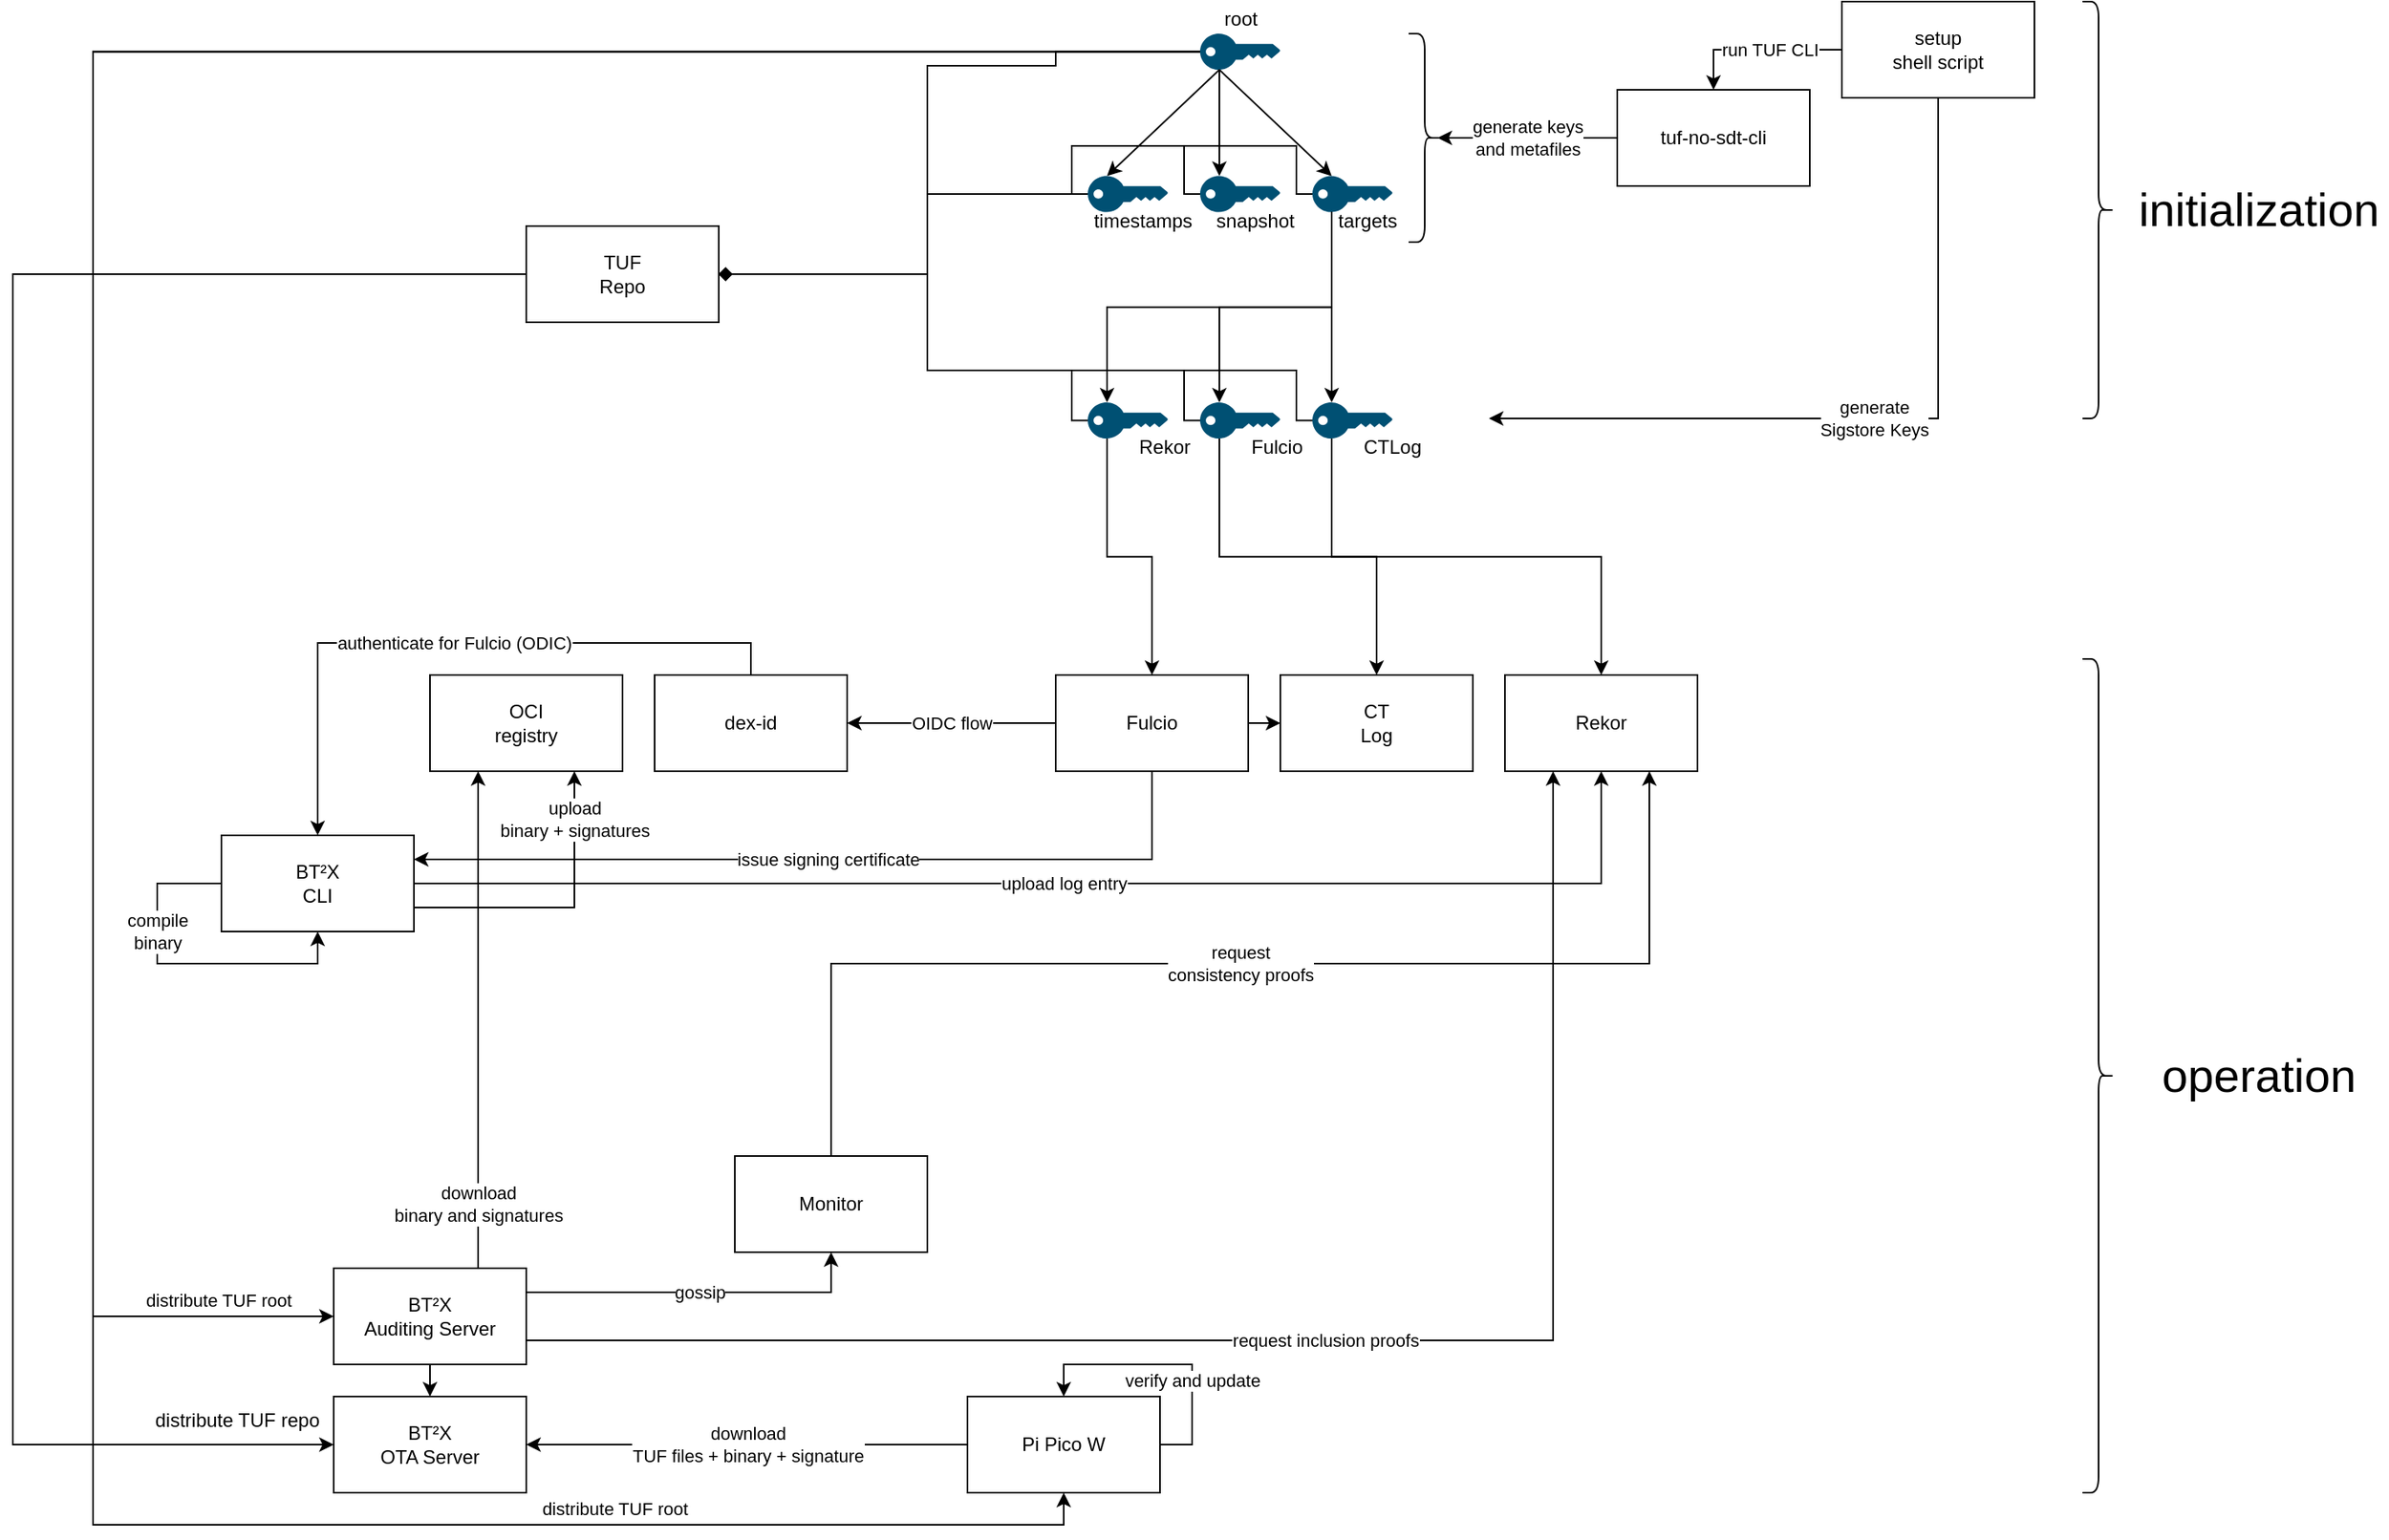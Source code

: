 <mxfile version="24.7.8">
  <diagram name="Page-1" id="fx91Adepv0VYtfNhumiC">
    <mxGraphModel dx="2728" dy="1117" grid="1" gridSize="10" guides="1" tooltips="1" connect="1" arrows="1" fold="1" page="1" pageScale="1" pageWidth="850" pageHeight="1100" math="0" shadow="0">
      <root>
        <mxCell id="0" />
        <mxCell id="1" parent="0" />
        <mxCell id="6DprkYsd2Tkq_32zS_Cf-41" style="edgeStyle=orthogonalEdgeStyle;rounded=0;orthogonalLoop=1;jettySize=auto;html=1;exitX=0;exitY=0.5;exitDx=0;exitDy=0;exitPerimeter=0;entryX=1;entryY=0.5;entryDx=0;entryDy=0;endArrow=diamond;endFill=1;" edge="1" parent="1" source="6DprkYsd2Tkq_32zS_Cf-2" target="6DprkYsd2Tkq_32zS_Cf-40">
          <mxGeometry relative="1" as="geometry">
            <Array as="points">
              <mxPoint x="280" y="260" />
              <mxPoint x="280" y="310" />
            </Array>
          </mxGeometry>
        </mxCell>
        <mxCell id="6DprkYsd2Tkq_32zS_Cf-2" value="timestamps" style="points=[[0,0.5,0],[0.24,0,0],[0.5,0.28,0],[0.995,0.475,0],[0.5,0.72,0],[0.24,1,0]];verticalLabelPosition=bottom;sketch=0;html=1;verticalAlign=top;aspect=fixed;align=center;pointerEvents=1;shape=mxgraph.cisco19.key;fillColor=#005073;strokeColor=none;spacingLeft=17;spacingTop=-8;" vertex="1" parent="1">
          <mxGeometry x="380" y="248.75" width="50" height="22.5" as="geometry" />
        </mxCell>
        <mxCell id="6DprkYsd2Tkq_32zS_Cf-43" style="edgeStyle=orthogonalEdgeStyle;rounded=0;orthogonalLoop=1;jettySize=auto;html=1;exitX=0;exitY=0.5;exitDx=0;exitDy=0;exitPerimeter=0;entryX=1;entryY=0.5;entryDx=0;entryDy=0;endArrow=diamond;endFill=1;" edge="1" parent="1" source="6DprkYsd2Tkq_32zS_Cf-3" target="6DprkYsd2Tkq_32zS_Cf-40">
          <mxGeometry relative="1" as="geometry">
            <Array as="points">
              <mxPoint x="440" y="260" />
              <mxPoint x="440" y="230" />
              <mxPoint x="370" y="230" />
              <mxPoint x="370" y="260" />
              <mxPoint x="280" y="260" />
              <mxPoint x="280" y="310" />
            </Array>
          </mxGeometry>
        </mxCell>
        <mxCell id="6DprkYsd2Tkq_32zS_Cf-3" value="snapshot" style="points=[[0,0.5,0],[0.24,0,0],[0.5,0.28,0],[0.995,0.475,0],[0.5,0.72,0],[0.24,1,0]];verticalLabelPosition=bottom;sketch=0;html=1;verticalAlign=top;aspect=fixed;align=center;pointerEvents=1;shape=mxgraph.cisco19.key;fillColor=#005073;strokeColor=none;spacingLeft=17;spacingTop=-8;" vertex="1" parent="1">
          <mxGeometry x="450" y="248.75" width="50" height="22.5" as="geometry" />
        </mxCell>
        <mxCell id="6DprkYsd2Tkq_32zS_Cf-44" style="edgeStyle=orthogonalEdgeStyle;rounded=0;orthogonalLoop=1;jettySize=auto;html=1;exitX=0;exitY=0.5;exitDx=0;exitDy=0;exitPerimeter=0;endArrow=diamond;endFill=1;" edge="1" parent="1" source="6DprkYsd2Tkq_32zS_Cf-4">
          <mxGeometry relative="1" as="geometry">
            <mxPoint x="150" y="310" as="targetPoint" />
            <Array as="points">
              <mxPoint x="510" y="260" />
              <mxPoint x="510" y="230" />
              <mxPoint x="370" y="230" />
              <mxPoint x="370" y="260" />
              <mxPoint x="280" y="260" />
              <mxPoint x="280" y="310" />
            </Array>
          </mxGeometry>
        </mxCell>
        <mxCell id="6DprkYsd2Tkq_32zS_Cf-4" value="targets" style="points=[[0,0.5,0],[0.24,0,0],[0.5,0.28,0],[0.995,0.475,0],[0.5,0.72,0],[0.24,1,0]];verticalLabelPosition=bottom;sketch=0;html=1;verticalAlign=top;aspect=fixed;align=center;pointerEvents=1;shape=mxgraph.cisco19.key;fillColor=#005073;strokeColor=none;spacingLeft=17;spacingTop=-8;" vertex="1" parent="1">
          <mxGeometry x="520" y="248.75" width="50" height="22.5" as="geometry" />
        </mxCell>
        <mxCell id="6DprkYsd2Tkq_32zS_Cf-5" value="tuf-no-sdt-cli" style="rounded=0;whiteSpace=wrap;html=1;" vertex="1" parent="1">
          <mxGeometry x="710" y="195" width="120" height="60" as="geometry" />
        </mxCell>
        <mxCell id="6DprkYsd2Tkq_32zS_Cf-42" style="edgeStyle=orthogonalEdgeStyle;rounded=0;orthogonalLoop=1;jettySize=auto;html=1;exitX=0;exitY=0.5;exitDx=0;exitDy=0;exitPerimeter=0;entryX=1;entryY=0.5;entryDx=0;entryDy=0;endArrow=diamond;endFill=1;" edge="1" parent="1" source="6DprkYsd2Tkq_32zS_Cf-6" target="6DprkYsd2Tkq_32zS_Cf-40">
          <mxGeometry relative="1" as="geometry">
            <Array as="points">
              <mxPoint x="360" y="171" />
              <mxPoint x="360" y="180" />
              <mxPoint x="280" y="180" />
              <mxPoint x="280" y="310" />
            </Array>
          </mxGeometry>
        </mxCell>
        <mxCell id="6DprkYsd2Tkq_32zS_Cf-49" value="distribute TUF root" style="edgeStyle=orthogonalEdgeStyle;rounded=0;orthogonalLoop=1;jettySize=auto;html=1;exitX=0;exitY=0.5;exitDx=0;exitDy=0;exitPerimeter=0;entryX=0;entryY=0.5;entryDx=0;entryDy=0;" edge="1" parent="1" source="6DprkYsd2Tkq_32zS_Cf-6" target="6DprkYsd2Tkq_32zS_Cf-35">
          <mxGeometry x="0.912" y="10" relative="1" as="geometry">
            <Array as="points">
              <mxPoint x="-240" y="171" />
              <mxPoint x="-240" y="960" />
            </Array>
            <mxPoint as="offset" />
          </mxGeometry>
        </mxCell>
        <mxCell id="6DprkYsd2Tkq_32zS_Cf-53" value="distribute TUF root" style="edgeStyle=orthogonalEdgeStyle;rounded=0;orthogonalLoop=1;jettySize=auto;html=1;exitX=0;exitY=0.5;exitDx=0;exitDy=0;exitPerimeter=0;entryX=0.5;entryY=1;entryDx=0;entryDy=0;" edge="1" parent="1" source="6DprkYsd2Tkq_32zS_Cf-6" target="6DprkYsd2Tkq_32zS_Cf-51">
          <mxGeometry x="0.731" y="10" relative="1" as="geometry">
            <Array as="points">
              <mxPoint x="-240" y="171" />
              <mxPoint x="-240" y="1090" />
              <mxPoint x="365" y="1090" />
            </Array>
            <mxPoint as="offset" />
          </mxGeometry>
        </mxCell>
        <mxCell id="6DprkYsd2Tkq_32zS_Cf-6" value="root" style="points=[[0,0.5,0],[0.24,0,0],[0.5,0.28,0],[0.995,0.475,0],[0.5,0.72,0],[0.24,1,0]];verticalLabelPosition=top;sketch=0;html=1;verticalAlign=bottom;aspect=fixed;align=center;pointerEvents=1;shape=mxgraph.cisco19.key;fillColor=#005073;strokeColor=none;labelPosition=center;" vertex="1" parent="1">
          <mxGeometry x="450" y="160" width="50" height="22.5" as="geometry" />
        </mxCell>
        <mxCell id="6DprkYsd2Tkq_32zS_Cf-16" style="edgeStyle=orthogonalEdgeStyle;rounded=0;orthogonalLoop=1;jettySize=auto;html=1;exitX=0.24;exitY=1;exitDx=0;exitDy=0;exitPerimeter=0;entryX=0.5;entryY=0;entryDx=0;entryDy=0;" edge="1" parent="1" source="6DprkYsd2Tkq_32zS_Cf-7" target="6DprkYsd2Tkq_32zS_Cf-11">
          <mxGeometry relative="1" as="geometry" />
        </mxCell>
        <mxCell id="6DprkYsd2Tkq_32zS_Cf-45" style="edgeStyle=orthogonalEdgeStyle;rounded=0;orthogonalLoop=1;jettySize=auto;html=1;exitX=0;exitY=0.5;exitDx=0;exitDy=0;exitPerimeter=0;entryX=1;entryY=0.5;entryDx=0;entryDy=0;endArrow=diamond;endFill=1;" edge="1" parent="1" source="6DprkYsd2Tkq_32zS_Cf-7" target="6DprkYsd2Tkq_32zS_Cf-40">
          <mxGeometry relative="1" as="geometry">
            <Array as="points">
              <mxPoint x="370" y="401" />
              <mxPoint x="370" y="370" />
              <mxPoint x="280" y="370" />
              <mxPoint x="280" y="310" />
            </Array>
          </mxGeometry>
        </mxCell>
        <mxCell id="6DprkYsd2Tkq_32zS_Cf-7" value="Rekor" style="points=[[0,0.5,0],[0.24,0,0],[0.5,0.28,0],[0.995,0.475,0],[0.5,0.72,0],[0.24,1,0]];verticalLabelPosition=bottom;sketch=0;html=1;verticalAlign=top;aspect=fixed;align=left;pointerEvents=1;shape=mxgraph.cisco19.key;fillColor=#005073;strokeColor=none;labelPosition=right;spacingLeft=-20;spacingBottom=0;spacingTop=-9;" vertex="1" parent="1">
          <mxGeometry x="380" y="390" width="50" height="22.5" as="geometry" />
        </mxCell>
        <mxCell id="6DprkYsd2Tkq_32zS_Cf-17" style="edgeStyle=orthogonalEdgeStyle;rounded=0;orthogonalLoop=1;jettySize=auto;html=1;exitX=0.24;exitY=1;exitDx=0;exitDy=0;exitPerimeter=0;entryX=0.5;entryY=0;entryDx=0;entryDy=0;" edge="1" parent="1" source="6DprkYsd2Tkq_32zS_Cf-8" target="6DprkYsd2Tkq_32zS_Cf-12">
          <mxGeometry relative="1" as="geometry" />
        </mxCell>
        <mxCell id="6DprkYsd2Tkq_32zS_Cf-46" style="edgeStyle=orthogonalEdgeStyle;rounded=0;orthogonalLoop=1;jettySize=auto;html=1;exitX=0;exitY=0.5;exitDx=0;exitDy=0;exitPerimeter=0;entryX=1;entryY=0.5;entryDx=0;entryDy=0;endArrow=diamondThin;endFill=1;" edge="1" parent="1" source="6DprkYsd2Tkq_32zS_Cf-8" target="6DprkYsd2Tkq_32zS_Cf-40">
          <mxGeometry relative="1" as="geometry">
            <Array as="points">
              <mxPoint x="440" y="401" />
              <mxPoint x="440" y="370" />
              <mxPoint x="280" y="370" />
              <mxPoint x="280" y="310" />
            </Array>
          </mxGeometry>
        </mxCell>
        <mxCell id="6DprkYsd2Tkq_32zS_Cf-8" value="Fulcio" style="points=[[0,0.5,0],[0.24,0,0],[0.5,0.28,0],[0.995,0.475,0],[0.5,0.72,0],[0.24,1,0]];verticalLabelPosition=bottom;sketch=0;html=1;verticalAlign=top;aspect=fixed;align=left;pointerEvents=1;shape=mxgraph.cisco19.key;fillColor=#005073;strokeColor=none;labelPosition=right;spacingLeft=-20;spacingBottom=0;spacingTop=-9;" vertex="1" parent="1">
          <mxGeometry x="450" y="390" width="50" height="22.5" as="geometry" />
        </mxCell>
        <mxCell id="6DprkYsd2Tkq_32zS_Cf-18" style="edgeStyle=orthogonalEdgeStyle;rounded=0;orthogonalLoop=1;jettySize=auto;html=1;exitX=0.24;exitY=1;exitDx=0;exitDy=0;exitPerimeter=0;entryX=0.5;entryY=0;entryDx=0;entryDy=0;" edge="1" parent="1" source="6DprkYsd2Tkq_32zS_Cf-9" target="6DprkYsd2Tkq_32zS_Cf-13">
          <mxGeometry relative="1" as="geometry" />
        </mxCell>
        <mxCell id="6DprkYsd2Tkq_32zS_Cf-47" style="edgeStyle=orthogonalEdgeStyle;rounded=0;orthogonalLoop=1;jettySize=auto;html=1;exitX=0;exitY=0.5;exitDx=0;exitDy=0;exitPerimeter=0;endArrow=diamond;endFill=1;" edge="1" parent="1" source="6DprkYsd2Tkq_32zS_Cf-9">
          <mxGeometry relative="1" as="geometry">
            <mxPoint x="150.0" y="310" as="targetPoint" />
            <Array as="points">
              <mxPoint x="510" y="401" />
              <mxPoint x="510" y="370" />
              <mxPoint x="280" y="370" />
              <mxPoint x="280" y="310" />
            </Array>
          </mxGeometry>
        </mxCell>
        <mxCell id="6DprkYsd2Tkq_32zS_Cf-9" value="CTLog" style="points=[[0,0.5,0],[0.24,0,0],[0.5,0.28,0],[0.995,0.475,0],[0.5,0.72,0],[0.24,1,0]];verticalLabelPosition=bottom;sketch=0;html=1;verticalAlign=top;aspect=fixed;align=left;pointerEvents=1;shape=mxgraph.cisco19.key;fillColor=#005073;strokeColor=none;labelPosition=right;spacingLeft=-20;spacingBottom=0;spacingTop=-9;" vertex="1" parent="1">
          <mxGeometry x="520" y="390" width="50" height="22.5" as="geometry" />
        </mxCell>
        <mxCell id="6DprkYsd2Tkq_32zS_Cf-14" value="run TUF CLI" style="edgeStyle=orthogonalEdgeStyle;rounded=0;orthogonalLoop=1;jettySize=auto;html=1;exitX=0;exitY=0.5;exitDx=0;exitDy=0;entryX=0.5;entryY=0;entryDx=0;entryDy=0;" edge="1" parent="1" source="6DprkYsd2Tkq_32zS_Cf-10" target="6DprkYsd2Tkq_32zS_Cf-5">
          <mxGeometry x="-0.13" relative="1" as="geometry">
            <mxPoint as="offset" />
          </mxGeometry>
        </mxCell>
        <mxCell id="6DprkYsd2Tkq_32zS_Cf-15" value="generate&lt;br&gt;Sigstore Keys" style="edgeStyle=orthogonalEdgeStyle;rounded=0;orthogonalLoop=1;jettySize=auto;html=1;exitX=0.5;exitY=1;exitDx=0;exitDy=0;" edge="1" parent="1" source="6DprkYsd2Tkq_32zS_Cf-10">
          <mxGeometry relative="1" as="geometry">
            <mxPoint x="630" y="400.0" as="targetPoint" />
            <Array as="points">
              <mxPoint x="910" y="400" />
            </Array>
          </mxGeometry>
        </mxCell>
        <mxCell id="6DprkYsd2Tkq_32zS_Cf-10" value="setup&lt;br&gt;&lt;div&gt;shell script&lt;/div&gt;" style="rounded=0;whiteSpace=wrap;html=1;" vertex="1" parent="1">
          <mxGeometry x="850" y="140" width="120" height="60" as="geometry" />
        </mxCell>
        <mxCell id="6DprkYsd2Tkq_32zS_Cf-29" value="issue signing certificate" style="edgeStyle=orthogonalEdgeStyle;rounded=0;orthogonalLoop=1;jettySize=auto;html=1;exitX=0.5;exitY=1;exitDx=0;exitDy=0;entryX=1;entryY=0.25;entryDx=0;entryDy=0;" edge="1" parent="1" source="6DprkYsd2Tkq_32zS_Cf-11" target="6DprkYsd2Tkq_32zS_Cf-22">
          <mxGeometry relative="1" as="geometry" />
        </mxCell>
        <mxCell id="6DprkYsd2Tkq_32zS_Cf-30" value="OIDC flow" style="edgeStyle=orthogonalEdgeStyle;rounded=0;orthogonalLoop=1;jettySize=auto;html=1;exitX=0;exitY=0.5;exitDx=0;exitDy=0;entryX=1;entryY=0.5;entryDx=0;entryDy=0;" edge="1" parent="1" source="6DprkYsd2Tkq_32zS_Cf-11" target="6DprkYsd2Tkq_32zS_Cf-23">
          <mxGeometry relative="1" as="geometry" />
        </mxCell>
        <mxCell id="6DprkYsd2Tkq_32zS_Cf-33" style="edgeStyle=orthogonalEdgeStyle;rounded=0;orthogonalLoop=1;jettySize=auto;html=1;exitX=1;exitY=0.5;exitDx=0;exitDy=0;entryX=0;entryY=0.5;entryDx=0;entryDy=0;" edge="1" parent="1" source="6DprkYsd2Tkq_32zS_Cf-11" target="6DprkYsd2Tkq_32zS_Cf-12">
          <mxGeometry relative="1" as="geometry" />
        </mxCell>
        <mxCell id="6DprkYsd2Tkq_32zS_Cf-11" value="Fulcio" style="rounded=0;whiteSpace=wrap;html=1;" vertex="1" parent="1">
          <mxGeometry x="360" y="560" width="120" height="60" as="geometry" />
        </mxCell>
        <mxCell id="6DprkYsd2Tkq_32zS_Cf-12" value="CT&lt;br&gt;Log" style="rounded=0;whiteSpace=wrap;html=1;" vertex="1" parent="1">
          <mxGeometry x="500" y="560" width="120" height="60" as="geometry" />
        </mxCell>
        <mxCell id="6DprkYsd2Tkq_32zS_Cf-13" value="Rekor" style="rounded=0;whiteSpace=wrap;html=1;" vertex="1" parent="1">
          <mxGeometry x="640" y="560" width="120" height="60" as="geometry" />
        </mxCell>
        <mxCell id="6DprkYsd2Tkq_32zS_Cf-19" style="edgeStyle=orthogonalEdgeStyle;rounded=0;orthogonalLoop=1;jettySize=auto;html=1;exitX=0.24;exitY=1;exitDx=0;exitDy=0;exitPerimeter=0;entryX=0.24;entryY=0;entryDx=0;entryDy=0;entryPerimeter=0;" edge="1" parent="1" source="6DprkYsd2Tkq_32zS_Cf-4" target="6DprkYsd2Tkq_32zS_Cf-7">
          <mxGeometry relative="1" as="geometry" />
        </mxCell>
        <mxCell id="6DprkYsd2Tkq_32zS_Cf-20" style="edgeStyle=orthogonalEdgeStyle;rounded=0;orthogonalLoop=1;jettySize=auto;html=1;exitX=0.24;exitY=1;exitDx=0;exitDy=0;exitPerimeter=0;entryX=0.24;entryY=0;entryDx=0;entryDy=0;entryPerimeter=0;" edge="1" parent="1" source="6DprkYsd2Tkq_32zS_Cf-4" target="6DprkYsd2Tkq_32zS_Cf-8">
          <mxGeometry relative="1" as="geometry" />
        </mxCell>
        <mxCell id="6DprkYsd2Tkq_32zS_Cf-21" style="edgeStyle=orthogonalEdgeStyle;rounded=0;orthogonalLoop=1;jettySize=auto;html=1;exitX=0.24;exitY=1;exitDx=0;exitDy=0;exitPerimeter=0;entryX=0.24;entryY=0;entryDx=0;entryDy=0;entryPerimeter=0;" edge="1" parent="1" source="6DprkYsd2Tkq_32zS_Cf-4" target="6DprkYsd2Tkq_32zS_Cf-9">
          <mxGeometry relative="1" as="geometry" />
        </mxCell>
        <mxCell id="6DprkYsd2Tkq_32zS_Cf-32" value="upload&lt;br&gt;binary + signatures" style="edgeStyle=orthogonalEdgeStyle;rounded=0;orthogonalLoop=1;jettySize=auto;html=1;exitX=1;exitY=0.75;exitDx=0;exitDy=0;entryX=0.75;entryY=1;entryDx=0;entryDy=0;" edge="1" parent="1" source="6DprkYsd2Tkq_32zS_Cf-22" target="6DprkYsd2Tkq_32zS_Cf-25">
          <mxGeometry x="0.676" relative="1" as="geometry">
            <mxPoint as="offset" />
          </mxGeometry>
        </mxCell>
        <mxCell id="6DprkYsd2Tkq_32zS_Cf-34" value="upload log entry" style="edgeStyle=orthogonalEdgeStyle;rounded=0;orthogonalLoop=1;jettySize=auto;html=1;exitX=1;exitY=0.5;exitDx=0;exitDy=0;entryX=0.5;entryY=1;entryDx=0;entryDy=0;" edge="1" parent="1" source="6DprkYsd2Tkq_32zS_Cf-22" target="6DprkYsd2Tkq_32zS_Cf-13">
          <mxGeometry relative="1" as="geometry" />
        </mxCell>
        <mxCell id="6DprkYsd2Tkq_32zS_Cf-22" value="BT²X&lt;br&gt;CLI" style="rounded=0;whiteSpace=wrap;html=1;" vertex="1" parent="1">
          <mxGeometry x="-160" y="660" width="120" height="60" as="geometry" />
        </mxCell>
        <mxCell id="6DprkYsd2Tkq_32zS_Cf-31" value="authenticate for Fulcio (ODIC)" style="edgeStyle=orthogonalEdgeStyle;rounded=0;orthogonalLoop=1;jettySize=auto;html=1;exitX=0.5;exitY=0;exitDx=0;exitDy=0;entryX=0.5;entryY=0;entryDx=0;entryDy=0;" edge="1" parent="1" source="6DprkYsd2Tkq_32zS_Cf-23" target="6DprkYsd2Tkq_32zS_Cf-22">
          <mxGeometry relative="1" as="geometry" />
        </mxCell>
        <mxCell id="6DprkYsd2Tkq_32zS_Cf-23" value="dex-id" style="rounded=0;whiteSpace=wrap;html=1;" vertex="1" parent="1">
          <mxGeometry x="110" y="560" width="120" height="60" as="geometry" />
        </mxCell>
        <mxCell id="6DprkYsd2Tkq_32zS_Cf-36" value="download&lt;br&gt;binary and signatures" style="edgeStyle=orthogonalEdgeStyle;rounded=0;orthogonalLoop=1;jettySize=auto;html=1;exitX=0.75;exitY=0;exitDx=0;exitDy=0;entryX=0.25;entryY=1;entryDx=0;entryDy=0;" edge="1" parent="1" source="6DprkYsd2Tkq_32zS_Cf-35" target="6DprkYsd2Tkq_32zS_Cf-25">
          <mxGeometry x="-0.742" relative="1" as="geometry">
            <Array as="points">
              <mxPoint y="860" />
              <mxPoint y="860" />
            </Array>
            <mxPoint as="offset" />
          </mxGeometry>
        </mxCell>
        <mxCell id="6DprkYsd2Tkq_32zS_Cf-25" value="OCI&lt;br&gt;registry" style="rounded=0;whiteSpace=wrap;html=1;" vertex="1" parent="1">
          <mxGeometry x="-30" y="560" width="120" height="60" as="geometry" />
        </mxCell>
        <mxCell id="6DprkYsd2Tkq_32zS_Cf-38" style="edgeStyle=orthogonalEdgeStyle;rounded=0;orthogonalLoop=1;jettySize=auto;html=1;exitX=0.5;exitY=1;exitDx=0;exitDy=0;entryX=0.5;entryY=0;entryDx=0;entryDy=0;" edge="1" parent="1" source="6DprkYsd2Tkq_32zS_Cf-35" target="6DprkYsd2Tkq_32zS_Cf-37">
          <mxGeometry relative="1" as="geometry" />
        </mxCell>
        <mxCell id="6DprkYsd2Tkq_32zS_Cf-59" value="request inclusion proofs" style="edgeStyle=orthogonalEdgeStyle;rounded=0;orthogonalLoop=1;jettySize=auto;html=1;exitX=1;exitY=0.75;exitDx=0;exitDy=0;entryX=0.25;entryY=1;entryDx=0;entryDy=0;" edge="1" parent="1" source="6DprkYsd2Tkq_32zS_Cf-35" target="6DprkYsd2Tkq_32zS_Cf-13">
          <mxGeometry relative="1" as="geometry" />
        </mxCell>
        <mxCell id="6DprkYsd2Tkq_32zS_Cf-60" value="gossip" style="edgeStyle=orthogonalEdgeStyle;rounded=0;orthogonalLoop=1;jettySize=auto;html=1;exitX=1;exitY=0.25;exitDx=0;exitDy=0;entryX=0.5;entryY=1;entryDx=0;entryDy=0;" edge="1" parent="1" source="6DprkYsd2Tkq_32zS_Cf-35" target="6DprkYsd2Tkq_32zS_Cf-58">
          <mxGeometry relative="1" as="geometry" />
        </mxCell>
        <mxCell id="6DprkYsd2Tkq_32zS_Cf-35" value="BT²X&lt;div&gt;Auditing Server&lt;/div&gt;" style="rounded=0;whiteSpace=wrap;html=1;" vertex="1" parent="1">
          <mxGeometry x="-90" y="930" width="120" height="60" as="geometry" />
        </mxCell>
        <mxCell id="6DprkYsd2Tkq_32zS_Cf-37" value="BT²X&lt;div&gt;OTA Server&lt;/div&gt;" style="rounded=0;whiteSpace=wrap;html=1;" vertex="1" parent="1">
          <mxGeometry x="-90" y="1010" width="120" height="60" as="geometry" />
        </mxCell>
        <mxCell id="6DprkYsd2Tkq_32zS_Cf-50" style="edgeStyle=orthogonalEdgeStyle;rounded=0;orthogonalLoop=1;jettySize=auto;html=1;exitX=0;exitY=0.5;exitDx=0;exitDy=0;entryX=0;entryY=0.5;entryDx=0;entryDy=0;" edge="1" parent="1" source="6DprkYsd2Tkq_32zS_Cf-40" target="6DprkYsd2Tkq_32zS_Cf-37">
          <mxGeometry relative="1" as="geometry">
            <Array as="points">
              <mxPoint x="-290" y="310" />
              <mxPoint x="-290" y="1040" />
            </Array>
          </mxGeometry>
        </mxCell>
        <mxCell id="6DprkYsd2Tkq_32zS_Cf-40" value="TUF&lt;br&gt;Repo" style="rounded=0;whiteSpace=wrap;html=1;" vertex="1" parent="1">
          <mxGeometry x="30" y="280" width="120" height="60" as="geometry" />
        </mxCell>
        <mxCell id="6DprkYsd2Tkq_32zS_Cf-54" value="download&lt;br&gt;TUF files + binary + signature" style="edgeStyle=orthogonalEdgeStyle;rounded=0;orthogonalLoop=1;jettySize=auto;html=1;exitX=0;exitY=0.5;exitDx=0;exitDy=0;entryX=1;entryY=0.5;entryDx=0;entryDy=0;" edge="1" parent="1" source="6DprkYsd2Tkq_32zS_Cf-51" target="6DprkYsd2Tkq_32zS_Cf-37">
          <mxGeometry relative="1" as="geometry" />
        </mxCell>
        <mxCell id="6DprkYsd2Tkq_32zS_Cf-51" value="Pi Pico W" style="rounded=0;whiteSpace=wrap;html=1;" vertex="1" parent="1">
          <mxGeometry x="305" y="1010" width="120" height="60" as="geometry" />
        </mxCell>
        <mxCell id="6DprkYsd2Tkq_32zS_Cf-56" value="verify and update" style="edgeStyle=orthogonalEdgeStyle;rounded=0;orthogonalLoop=1;jettySize=auto;html=1;exitX=1;exitY=0.5;exitDx=0;exitDy=0;entryX=0.5;entryY=0;entryDx=0;entryDy=0;" edge="1" parent="1" source="6DprkYsd2Tkq_32zS_Cf-51" target="6DprkYsd2Tkq_32zS_Cf-51">
          <mxGeometry x="-0.293" relative="1" as="geometry">
            <Array as="points">
              <mxPoint x="445" y="1040" />
              <mxPoint x="445" y="990" />
              <mxPoint x="365" y="990" />
            </Array>
            <mxPoint as="offset" />
          </mxGeometry>
        </mxCell>
        <mxCell id="6DprkYsd2Tkq_32zS_Cf-61" value="request&lt;br&gt;consistency proofs" style="edgeStyle=orthogonalEdgeStyle;rounded=0;orthogonalLoop=1;jettySize=auto;html=1;exitX=0.5;exitY=0;exitDx=0;exitDy=0;entryX=0.75;entryY=1;entryDx=0;entryDy=0;" edge="1" parent="1" source="6DprkYsd2Tkq_32zS_Cf-58" target="6DprkYsd2Tkq_32zS_Cf-13">
          <mxGeometry relative="1" as="geometry" />
        </mxCell>
        <mxCell id="6DprkYsd2Tkq_32zS_Cf-58" value="Monitor" style="rounded=0;whiteSpace=wrap;html=1;" vertex="1" parent="1">
          <mxGeometry x="160" y="860" width="120" height="60" as="geometry" />
        </mxCell>
        <mxCell id="6DprkYsd2Tkq_32zS_Cf-63" value="" style="shape=curlyBracket;whiteSpace=wrap;html=1;rounded=1;flipH=1;labelPosition=right;verticalLabelPosition=middle;align=left;verticalAlign=middle;" vertex="1" parent="1">
          <mxGeometry x="580" y="160" width="20" height="130" as="geometry" />
        </mxCell>
        <mxCell id="6DprkYsd2Tkq_32zS_Cf-64" value="generate keys&lt;br&gt;and metafiles" style="edgeStyle=orthogonalEdgeStyle;rounded=0;orthogonalLoop=1;jettySize=auto;html=1;exitX=0;exitY=0.5;exitDx=0;exitDy=0;entryX=0.1;entryY=0.5;entryDx=0;entryDy=0;entryPerimeter=0;" edge="1" parent="1" source="6DprkYsd2Tkq_32zS_Cf-5" target="6DprkYsd2Tkq_32zS_Cf-63">
          <mxGeometry relative="1" as="geometry" />
        </mxCell>
        <mxCell id="6DprkYsd2Tkq_32zS_Cf-66" value="distribute TUF repo" style="text;html=1;align=center;verticalAlign=middle;whiteSpace=wrap;rounded=0;" vertex="1" parent="1">
          <mxGeometry x="-210" y="1010" width="120" height="30" as="geometry" />
        </mxCell>
        <mxCell id="6DprkYsd2Tkq_32zS_Cf-68" value="" style="shape=curlyBracket;whiteSpace=wrap;html=1;rounded=1;flipH=1;labelPosition=right;verticalLabelPosition=middle;align=left;verticalAlign=middle;" vertex="1" parent="1">
          <mxGeometry x="1000" y="140" width="20" height="260" as="geometry" />
        </mxCell>
        <mxCell id="6DprkYsd2Tkq_32zS_Cf-69" value="initialization" style="text;html=1;align=center;verticalAlign=middle;whiteSpace=wrap;rounded=0;fontSize=29;" vertex="1" parent="1">
          <mxGeometry x="1030" y="255" width="160" height="30" as="geometry" />
        </mxCell>
        <mxCell id="6DprkYsd2Tkq_32zS_Cf-70" value="" style="shape=curlyBracket;whiteSpace=wrap;html=1;rounded=1;flipH=1;labelPosition=right;verticalLabelPosition=middle;align=left;verticalAlign=middle;" vertex="1" parent="1">
          <mxGeometry x="1000" y="550" width="20" height="520" as="geometry" />
        </mxCell>
        <mxCell id="6DprkYsd2Tkq_32zS_Cf-71" value="operation" style="text;html=1;align=center;verticalAlign=middle;whiteSpace=wrap;rounded=0;fontSize=29;" vertex="1" parent="1">
          <mxGeometry x="1030" y="795" width="160" height="30" as="geometry" />
        </mxCell>
        <mxCell id="6DprkYsd2Tkq_32zS_Cf-72" value="compile&lt;br&gt;binary" style="edgeStyle=orthogonalEdgeStyle;rounded=0;orthogonalLoop=1;jettySize=auto;html=1;exitX=0;exitY=0.5;exitDx=0;exitDy=0;entryX=0.5;entryY=1;entryDx=0;entryDy=0;" edge="1" parent="1" source="6DprkYsd2Tkq_32zS_Cf-22" target="6DprkYsd2Tkq_32zS_Cf-22">
          <mxGeometry x="-0.333" relative="1" as="geometry">
            <Array as="points">
              <mxPoint x="-200" y="690" />
              <mxPoint x="-200" y="740" />
              <mxPoint x="-100" y="740" />
            </Array>
            <mxPoint as="offset" />
          </mxGeometry>
        </mxCell>
        <mxCell id="6DprkYsd2Tkq_32zS_Cf-73" style="rounded=0;orthogonalLoop=1;jettySize=auto;html=1;exitX=0.24;exitY=1;exitDx=0;exitDy=0;exitPerimeter=0;entryX=0.24;entryY=0;entryDx=0;entryDy=0;entryPerimeter=0;" edge="1" parent="1" source="6DprkYsd2Tkq_32zS_Cf-6" target="6DprkYsd2Tkq_32zS_Cf-2">
          <mxGeometry relative="1" as="geometry" />
        </mxCell>
        <mxCell id="6DprkYsd2Tkq_32zS_Cf-74" style="rounded=0;orthogonalLoop=1;jettySize=auto;html=1;exitX=0.24;exitY=1;exitDx=0;exitDy=0;exitPerimeter=0;entryX=0.24;entryY=0;entryDx=0;entryDy=0;entryPerimeter=0;" edge="1" parent="1" source="6DprkYsd2Tkq_32zS_Cf-6" target="6DprkYsd2Tkq_32zS_Cf-3">
          <mxGeometry relative="1" as="geometry" />
        </mxCell>
        <mxCell id="6DprkYsd2Tkq_32zS_Cf-75" style="rounded=0;orthogonalLoop=1;jettySize=auto;html=1;exitX=0.24;exitY=1;exitDx=0;exitDy=0;exitPerimeter=0;entryX=0.24;entryY=0;entryDx=0;entryDy=0;entryPerimeter=0;" edge="1" parent="1" source="6DprkYsd2Tkq_32zS_Cf-6" target="6DprkYsd2Tkq_32zS_Cf-4">
          <mxGeometry relative="1" as="geometry" />
        </mxCell>
      </root>
    </mxGraphModel>
  </diagram>
</mxfile>

